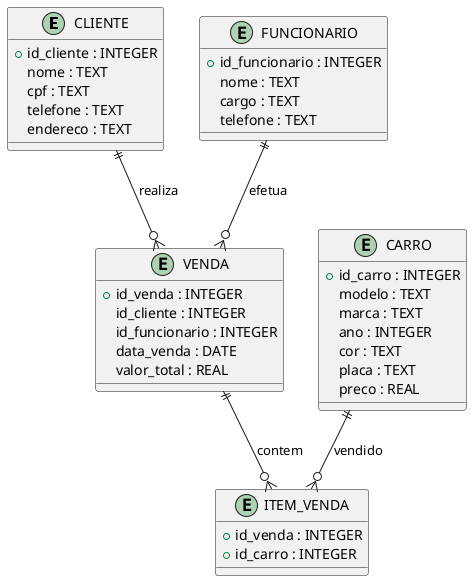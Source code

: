 @startuml

entity CLIENTE {
  +id_cliente : INTEGER
  nome : TEXT
  cpf : TEXT
  telefone : TEXT
  endereco : TEXT
}

entity CARRO {
  +id_carro : INTEGER
  modelo : TEXT
  marca : TEXT
  ano : INTEGER
  cor : TEXT
  placa : TEXT
  preco : REAL
}

entity FUNCIONARIO {
  +id_funcionario : INTEGER
  nome : TEXT
  cargo : TEXT
  telefone : TEXT
}

entity VENDA {
  +id_venda : INTEGER
  id_cliente : INTEGER
  id_funcionario : INTEGER
  data_venda : DATE
  valor_total : REAL
}

entity ITEM_VENDA {
  +id_venda : INTEGER
  +id_carro : INTEGER
}

CLIENTE ||--o{ VENDA : realiza
FUNCIONARIO ||--o{ VENDA : efetua
VENDA ||--o{ ITEM_VENDA : contem
CARRO ||--o{ ITEM_VENDA : vendido

@enduml